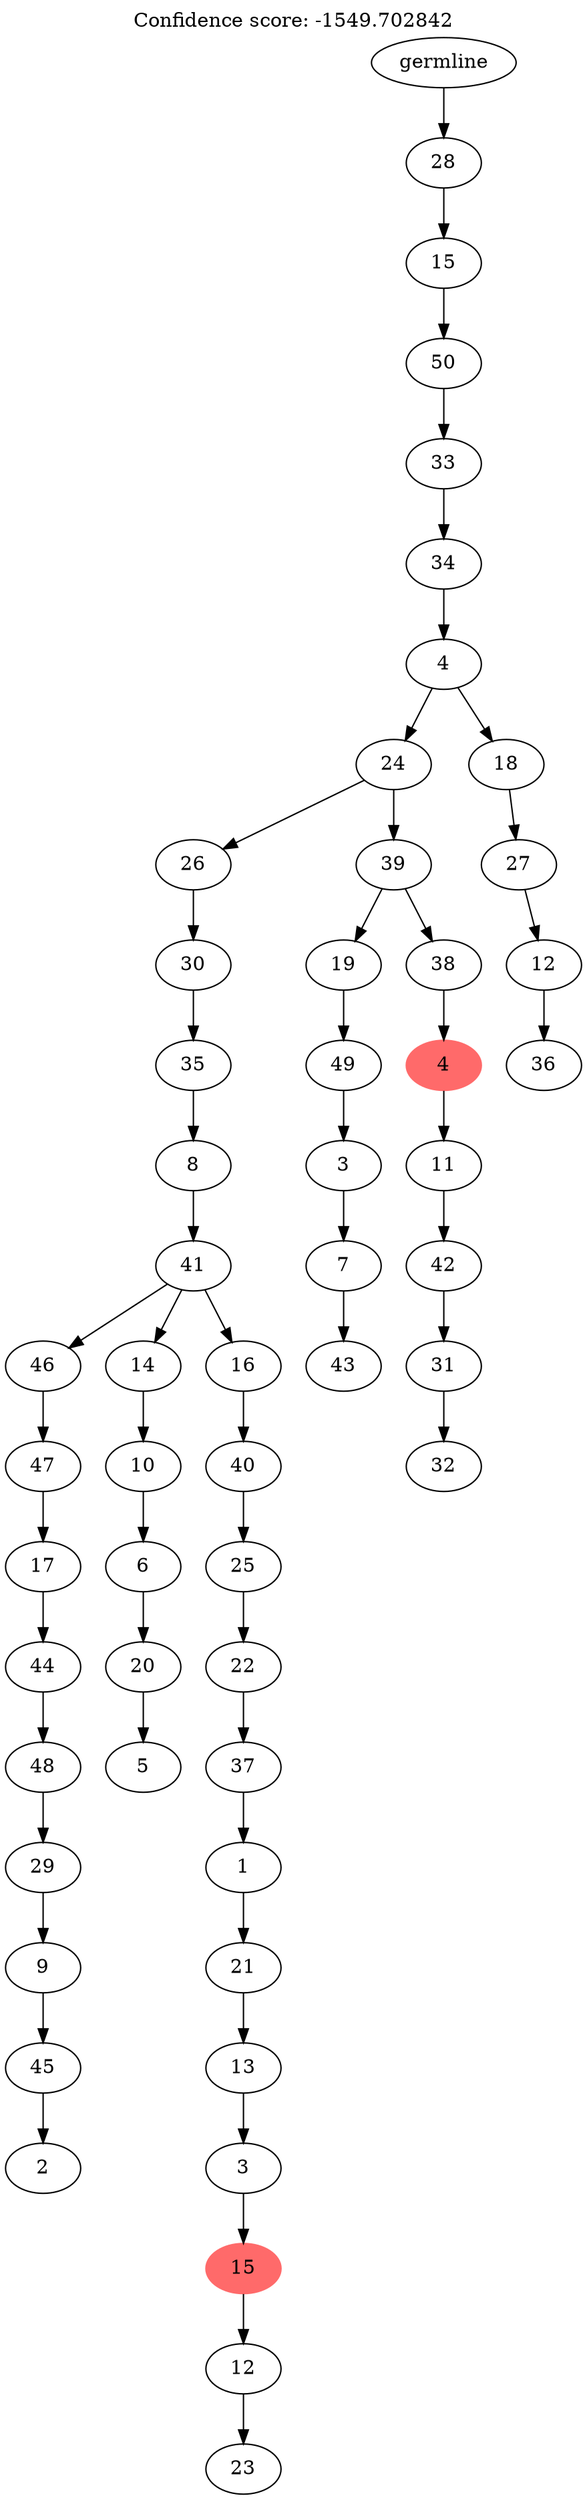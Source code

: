 digraph g {
	"53" -> "54";
	"54" [label="2"];
	"52" -> "53";
	"53" [label="45"];
	"51" -> "52";
	"52" [label="9"];
	"50" -> "51";
	"51" [label="29"];
	"49" -> "50";
	"50" [label="48"];
	"48" -> "49";
	"49" [label="44"];
	"47" -> "48";
	"48" [label="17"];
	"46" -> "47";
	"47" [label="47"];
	"44" -> "45";
	"45" [label="5"];
	"43" -> "44";
	"44" [label="20"];
	"42" -> "43";
	"43" [label="6"];
	"41" -> "42";
	"42" [label="10"];
	"39" -> "40";
	"40" [label="23"];
	"38" -> "39";
	"39" [label="12"];
	"37" -> "38";
	"38" [color=indianred1, style=filled, label="15"];
	"36" -> "37";
	"37" [label="3"];
	"35" -> "36";
	"36" [label="13"];
	"34" -> "35";
	"35" [label="21"];
	"33" -> "34";
	"34" [label="1"];
	"32" -> "33";
	"33" [label="37"];
	"31" -> "32";
	"32" [label="22"];
	"30" -> "31";
	"31" [label="25"];
	"29" -> "30";
	"30" [label="40"];
	"28" -> "29";
	"29" [label="16"];
	"28" -> "41";
	"41" [label="14"];
	"28" -> "46";
	"46" [label="46"];
	"27" -> "28";
	"28" [label="41"];
	"26" -> "27";
	"27" [label="8"];
	"25" -> "26";
	"26" [label="35"];
	"24" -> "25";
	"25" [label="30"];
	"22" -> "23";
	"23" [label="43"];
	"21" -> "22";
	"22" [label="7"];
	"20" -> "21";
	"21" [label="3"];
	"19" -> "20";
	"20" [label="49"];
	"17" -> "18";
	"18" [label="32"];
	"16" -> "17";
	"17" [label="31"];
	"15" -> "16";
	"16" [label="42"];
	"14" -> "15";
	"15" [label="11"];
	"13" -> "14";
	"14" [color=indianred1, style=filled, label="4"];
	"12" -> "13";
	"13" [label="38"];
	"12" -> "19";
	"19" [label="19"];
	"11" -> "12";
	"12" [label="39"];
	"11" -> "24";
	"24" [label="26"];
	"9" -> "10";
	"10" [label="36"];
	"8" -> "9";
	"9" [label="12"];
	"7" -> "8";
	"8" [label="27"];
	"6" -> "7";
	"7" [label="18"];
	"6" -> "11";
	"11" [label="24"];
	"5" -> "6";
	"6" [label="4"];
	"4" -> "5";
	"5" [label="34"];
	"3" -> "4";
	"4" [label="33"];
	"2" -> "3";
	"3" [label="50"];
	"1" -> "2";
	"2" [label="15"];
	"0" -> "1";
	"1" [label="28"];
	"0" [label="germline"];
	labelloc="t";
	label="Confidence score: -1549.702842";
}
